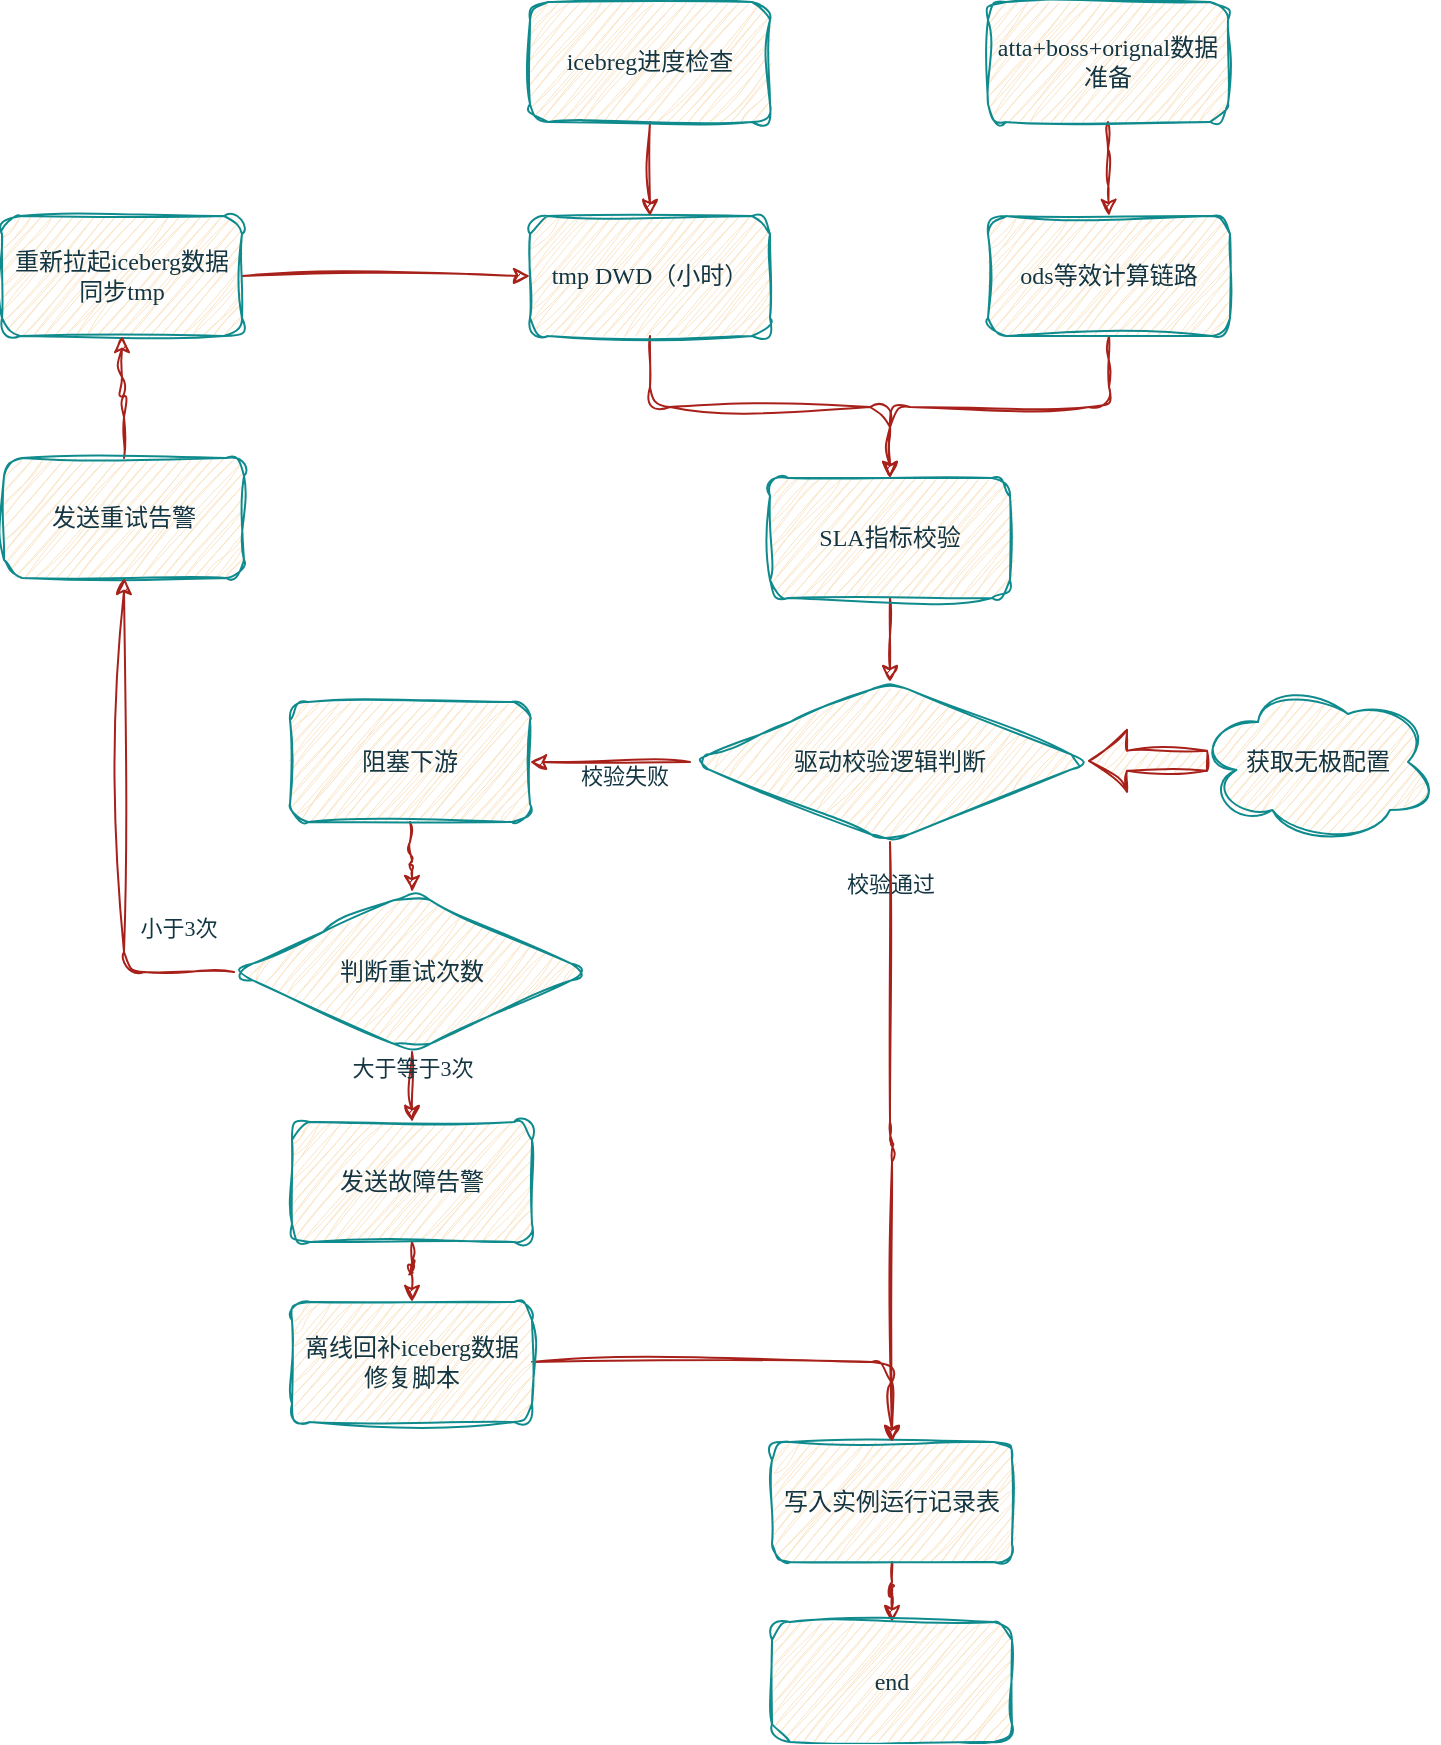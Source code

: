 <mxfile version="20.7.3" type="device"><diagram id="PUG0FemqL0t_Jr0egZtF" name="第 1 页"><mxGraphModel dx="1306" dy="819" grid="1" gridSize="10" guides="1" tooltips="1" connect="1" arrows="1" fold="1" page="1" pageScale="1" pageWidth="827" pageHeight="1169" background="#ffffff" math="0" shadow="0"><root><mxCell id="0"/><mxCell id="1" parent="0"/><mxCell id="Zbrj25DI9W243Vsc2-2T-77" value="" style="edgeStyle=orthogonalEdgeStyle;rounded=1;orthogonalLoop=1;jettySize=auto;html=1;fontFamily=Comic Sans MS;fontColor=default;labelBackgroundColor=none;labelBorderColor=none;sketch=1;curveFitting=1;jiggle=2;strokeColor=#A8201A;" parent="1" source="Zbrj25DI9W243Vsc2-2T-3" target="Zbrj25DI9W243Vsc2-2T-76" edge="1"><mxGeometry relative="1" as="geometry"/></mxCell><mxCell id="Zbrj25DI9W243Vsc2-2T-3" value="tmp DWD（小时）" style="rounded=1;whiteSpace=wrap;html=1;fontFamily=Comic Sans MS;labelBackgroundColor=none;labelBorderColor=none;sketch=1;curveFitting=1;jiggle=2;fillColor=#FAE5C7;strokeColor=#0F8B8D;fontColor=#143642;" parent="1" vertex="1"><mxGeometry x="326" y="207" width="120" height="60" as="geometry"/></mxCell><mxCell id="Zbrj25DI9W243Vsc2-2T-10" value="" style="edgeStyle=orthogonalEdgeStyle;rounded=1;orthogonalLoop=1;jettySize=auto;html=1;fontFamily=Comic Sans MS;fontColor=default;labelBackgroundColor=none;labelBorderColor=none;sketch=1;curveFitting=1;jiggle=2;strokeColor=#A8201A;" parent="1" source="Zbrj25DI9W243Vsc2-2T-7" target="Zbrj25DI9W243Vsc2-2T-9" edge="1"><mxGeometry relative="1" as="geometry"/></mxCell><mxCell id="Zbrj25DI9W243Vsc2-2T-11" value="校验通过" style="edgeLabel;html=1;align=center;verticalAlign=middle;resizable=0;points=[];rounded=1;fontFamily=Comic Sans MS;labelBackgroundColor=none;labelBorderColor=none;sketch=1;curveFitting=1;jiggle=2;fontColor=#143642;" parent="Zbrj25DI9W243Vsc2-2T-10" vertex="1" connectable="0"><mxGeometry x="-0.243" y="-1" relative="1" as="geometry"><mxPoint x="1" y="-93" as="offset"/></mxGeometry></mxCell><mxCell id="Zbrj25DI9W243Vsc2-2T-30" value="" style="edgeStyle=orthogonalEdgeStyle;rounded=1;orthogonalLoop=1;jettySize=auto;html=1;exitX=0;exitY=0.5;exitDx=0;exitDy=0;fontFamily=Comic Sans MS;fontColor=default;labelBackgroundColor=none;labelBorderColor=none;sketch=1;curveFitting=1;jiggle=2;strokeColor=#A8201A;" parent="1" source="Zbrj25DI9W243Vsc2-2T-7" target="Zbrj25DI9W243Vsc2-2T-27" edge="1"><mxGeometry relative="1" as="geometry"><mxPoint x="432" y="480" as="sourcePoint"/></mxGeometry></mxCell><mxCell id="Zbrj25DI9W243Vsc2-2T-41" value="校验失败" style="edgeLabel;html=1;align=center;verticalAlign=middle;resizable=0;points=[];rounded=1;fontFamily=Comic Sans MS;labelBackgroundColor=none;labelBorderColor=none;sketch=1;curveFitting=1;jiggle=2;fontColor=#143642;" parent="Zbrj25DI9W243Vsc2-2T-30" vertex="1" connectable="0"><mxGeometry x="-0.143" y="1" relative="1" as="geometry"><mxPoint x="1" y="6" as="offset"/></mxGeometry></mxCell><mxCell id="Zbrj25DI9W243Vsc2-2T-7" value="驱动校验逻辑判断" style="rhombus;whiteSpace=wrap;html=1;rounded=1;fontFamily=Comic Sans MS;labelBackgroundColor=none;labelBorderColor=none;sketch=1;curveFitting=1;jiggle=2;fillColor=#FAE5C7;strokeColor=#0F8B8D;fontColor=#143642;" parent="1" vertex="1"><mxGeometry x="406" y="440" width="200" height="80" as="geometry"/></mxCell><mxCell id="Zbrj25DI9W243Vsc2-2T-20" value="" style="edgeStyle=orthogonalEdgeStyle;rounded=1;orthogonalLoop=1;jettySize=auto;html=1;fontFamily=Comic Sans MS;fontColor=default;labelBackgroundColor=none;labelBorderColor=none;sketch=1;curveFitting=1;jiggle=2;strokeColor=#A8201A;" parent="1" source="Zbrj25DI9W243Vsc2-2T-9" target="Zbrj25DI9W243Vsc2-2T-18" edge="1"><mxGeometry relative="1" as="geometry"/></mxCell><mxCell id="Zbrj25DI9W243Vsc2-2T-9" value="写入实例运行记录表" style="rounded=1;whiteSpace=wrap;html=1;fontFamily=Comic Sans MS;labelBackgroundColor=none;labelBorderColor=none;sketch=1;curveFitting=1;jiggle=2;fillColor=#FAE5C7;strokeColor=#0F8B8D;fontColor=#143642;" parent="1" vertex="1"><mxGeometry x="447" y="820" width="120" height="60" as="geometry"/></mxCell><mxCell id="Zbrj25DI9W243Vsc2-2T-18" value="end" style="rounded=1;whiteSpace=wrap;html=1;fontFamily=Comic Sans MS;labelBackgroundColor=none;labelBorderColor=none;sketch=1;curveFitting=1;jiggle=2;fillColor=#FAE5C7;strokeColor=#0F8B8D;fontColor=#143642;" parent="1" vertex="1"><mxGeometry x="447" y="910" width="120" height="60" as="geometry"/></mxCell><mxCell id="Zbrj25DI9W243Vsc2-2T-48" style="edgeStyle=orthogonalEdgeStyle;rounded=1;orthogonalLoop=1;jettySize=auto;html=1;exitX=1;exitY=0.5;exitDx=0;exitDy=0;entryX=0.5;entryY=0;entryDx=0;entryDy=0;fontFamily=Comic Sans MS;fontColor=default;labelBackgroundColor=none;labelBorderColor=none;sketch=1;curveFitting=1;jiggle=2;strokeColor=#A8201A;" parent="1" source="Zbrj25DI9W243Vsc2-2T-22" target="Zbrj25DI9W243Vsc2-2T-9" edge="1"><mxGeometry relative="1" as="geometry"/></mxCell><mxCell id="Zbrj25DI9W243Vsc2-2T-22" value="离线回补iceberg数据修复脚本" style="rounded=1;whiteSpace=wrap;html=1;fontFamily=Comic Sans MS;labelBackgroundColor=none;labelBorderColor=none;sketch=1;curveFitting=1;jiggle=2;fillColor=#FAE5C7;strokeColor=#0F8B8D;fontColor=#143642;" parent="1" vertex="1"><mxGeometry x="207" y="750" width="120" height="60" as="geometry"/></mxCell><mxCell id="Zbrj25DI9W243Vsc2-2T-75" style="edgeStyle=orthogonalEdgeStyle;rounded=1;orthogonalLoop=1;jettySize=auto;html=1;exitX=0.5;exitY=1;exitDx=0;exitDy=0;fontFamily=Comic Sans MS;fontColor=default;labelBackgroundColor=none;labelBorderColor=none;sketch=1;curveFitting=1;jiggle=2;strokeColor=#A8201A;" parent="1" source="Zbrj25DI9W243Vsc2-2T-27" target="Zbrj25DI9W243Vsc2-2T-64" edge="1"><mxGeometry relative="1" as="geometry"><mxPoint x="360" y="540" as="targetPoint"/></mxGeometry></mxCell><mxCell id="Zbrj25DI9W243Vsc2-2T-27" value="阻塞下游" style="rounded=1;whiteSpace=wrap;html=1;fontFamily=Comic Sans MS;labelBackgroundColor=none;labelBorderColor=none;sketch=1;curveFitting=1;jiggle=2;fillColor=#FAE5C7;strokeColor=#0F8B8D;fontColor=#143642;" parent="1" vertex="1"><mxGeometry x="206" y="450" width="120" height="60" as="geometry"/></mxCell><mxCell id="Zbrj25DI9W243Vsc2-2T-36" style="edgeStyle=orthogonalEdgeStyle;rounded=1;orthogonalLoop=1;jettySize=auto;html=1;exitX=1;exitY=0.5;exitDx=0;exitDy=0;entryX=0;entryY=0.5;entryDx=0;entryDy=0;fontFamily=Comic Sans MS;fontColor=default;labelBackgroundColor=none;labelBorderColor=none;sketch=1;curveFitting=1;jiggle=2;strokeColor=#A8201A;" parent="1" source="Zbrj25DI9W243Vsc2-2T-28" target="Zbrj25DI9W243Vsc2-2T-3" edge="1"><mxGeometry relative="1" as="geometry"/></mxCell><mxCell id="Zbrj25DI9W243Vsc2-2T-28" value="重新拉起iceberg数据同步tmp" style="rounded=1;whiteSpace=wrap;html=1;fontFamily=Comic Sans MS;labelBackgroundColor=none;labelBorderColor=none;sketch=1;curveFitting=1;jiggle=2;fillColor=#FAE5C7;strokeColor=#0F8B8D;fontColor=#143642;" parent="1" vertex="1"><mxGeometry x="62" y="207" width="120" height="60" as="geometry"/></mxCell><mxCell id="Zbrj25DI9W243Vsc2-2T-57" value="" style="edgeStyle=orthogonalEdgeStyle;rounded=1;orthogonalLoop=1;jettySize=auto;html=1;fontFamily=Comic Sans MS;fontColor=default;labelBackgroundColor=none;labelBorderColor=none;sketch=1;curveFitting=1;jiggle=2;strokeColor=#A8201A;" parent="1" source="Zbrj25DI9W243Vsc2-2T-50" target="Zbrj25DI9W243Vsc2-2T-51" edge="1"><mxGeometry relative="1" as="geometry"/></mxCell><mxCell id="Zbrj25DI9W243Vsc2-2T-50" value="atta+boss+orignal数据准备" style="rounded=1;whiteSpace=wrap;html=1;fontFamily=Comic Sans MS;labelBackgroundColor=none;labelBorderColor=none;sketch=1;curveFitting=1;jiggle=2;fillColor=#FAE5C7;strokeColor=#0F8B8D;fontColor=#143642;" parent="1" vertex="1"><mxGeometry x="555" y="100" width="120" height="60" as="geometry"/></mxCell><mxCell id="Zbrj25DI9W243Vsc2-2T-78" style="edgeStyle=orthogonalEdgeStyle;rounded=1;orthogonalLoop=1;jettySize=auto;html=1;exitX=0.5;exitY=1;exitDx=0;exitDy=0;entryX=0.5;entryY=0;entryDx=0;entryDy=0;fontFamily=Comic Sans MS;fontColor=default;labelBackgroundColor=none;labelBorderColor=none;sketch=1;curveFitting=1;jiggle=2;strokeColor=#A8201A;" parent="1" source="Zbrj25DI9W243Vsc2-2T-51" target="Zbrj25DI9W243Vsc2-2T-76" edge="1"><mxGeometry relative="1" as="geometry"/></mxCell><mxCell id="Zbrj25DI9W243Vsc2-2T-51" value="ods等效计算链路" style="rounded=1;whiteSpace=wrap;html=1;fontFamily=Comic Sans MS;labelBackgroundColor=none;labelBorderColor=none;sketch=1;curveFitting=1;jiggle=2;fillColor=#FAE5C7;strokeColor=#0F8B8D;fontColor=#143642;" parent="1" vertex="1"><mxGeometry x="555" y="207" width="121" height="60" as="geometry"/></mxCell><mxCell id="Zbrj25DI9W243Vsc2-2T-56" value="" style="edgeStyle=orthogonalEdgeStyle;rounded=1;orthogonalLoop=1;jettySize=auto;html=1;fontFamily=Comic Sans MS;fontColor=default;labelBackgroundColor=none;labelBorderColor=none;sketch=1;curveFitting=1;jiggle=2;strokeColor=#A8201A;" parent="1" source="Zbrj25DI9W243Vsc2-2T-53" target="Zbrj25DI9W243Vsc2-2T-3" edge="1"><mxGeometry relative="1" as="geometry"/></mxCell><mxCell id="Zbrj25DI9W243Vsc2-2T-53" value="icebreg进度检查" style="rounded=1;whiteSpace=wrap;html=1;fontFamily=Comic Sans MS;labelBackgroundColor=none;labelBorderColor=none;sketch=1;curveFitting=1;jiggle=2;fillColor=#FAE5C7;strokeColor=#0F8B8D;fontColor=#143642;" parent="1" vertex="1"><mxGeometry x="326" y="100" width="120" height="60" as="geometry"/></mxCell><mxCell id="Zbrj25DI9W243Vsc2-2T-62" value="" style="edgeStyle=orthogonalEdgeStyle;rounded=1;orthogonalLoop=1;jettySize=auto;html=1;fontFamily=Comic Sans MS;fontColor=default;labelBackgroundColor=none;labelBorderColor=none;sketch=1;curveFitting=1;jiggle=2;strokeColor=#A8201A;" parent="1" source="Zbrj25DI9W243Vsc2-2T-60" target="Zbrj25DI9W243Vsc2-2T-28" edge="1"><mxGeometry relative="1" as="geometry"/></mxCell><mxCell id="Zbrj25DI9W243Vsc2-2T-60" value="发送重试告警" style="rounded=1;whiteSpace=wrap;html=1;fontFamily=Comic Sans MS;labelBackgroundColor=none;labelBorderColor=none;sketch=1;curveFitting=1;jiggle=2;fillColor=#FAE5C7;strokeColor=#0F8B8D;fontColor=#143642;" parent="1" vertex="1"><mxGeometry x="63" y="328" width="120" height="60" as="geometry"/></mxCell><mxCell id="Zbrj25DI9W243Vsc2-2T-68" style="edgeStyle=orthogonalEdgeStyle;rounded=1;orthogonalLoop=1;jettySize=auto;html=1;entryX=0.5;entryY=0;entryDx=0;entryDy=0;fontFamily=Comic Sans MS;fontColor=default;labelBackgroundColor=none;labelBorderColor=none;sketch=1;curveFitting=1;jiggle=2;strokeColor=#A8201A;" parent="1" source="Zbrj25DI9W243Vsc2-2T-63" target="Zbrj25DI9W243Vsc2-2T-22" edge="1"><mxGeometry relative="1" as="geometry"/></mxCell><mxCell id="Zbrj25DI9W243Vsc2-2T-63" value="发送故障告警" style="rounded=1;whiteSpace=wrap;html=1;fontFamily=Comic Sans MS;labelBackgroundColor=none;labelBorderColor=none;sketch=1;curveFitting=1;jiggle=2;fillColor=#FAE5C7;strokeColor=#0F8B8D;fontColor=#143642;" parent="1" vertex="1"><mxGeometry x="207" y="660" width="120" height="60" as="geometry"/></mxCell><mxCell id="Zbrj25DI9W243Vsc2-2T-66" style="edgeStyle=orthogonalEdgeStyle;rounded=1;orthogonalLoop=1;jettySize=auto;html=1;exitX=0.5;exitY=1;exitDx=0;exitDy=0;entryX=0.5;entryY=0;entryDx=0;entryDy=0;fontFamily=Comic Sans MS;fontColor=default;labelBackgroundColor=none;labelBorderColor=none;sketch=1;curveFitting=1;jiggle=2;strokeColor=#A8201A;" parent="1" source="Zbrj25DI9W243Vsc2-2T-64" target="Zbrj25DI9W243Vsc2-2T-63" edge="1"><mxGeometry relative="1" as="geometry"><mxPoint x="267" y="581" as="sourcePoint"/></mxGeometry></mxCell><mxCell id="Zbrj25DI9W243Vsc2-2T-67" value="大于等于3次" style="edgeLabel;html=1;align=center;verticalAlign=middle;resizable=0;points=[];rounded=1;fontFamily=Comic Sans MS;labelBackgroundColor=none;labelBorderColor=none;sketch=1;curveFitting=1;jiggle=2;fontColor=#143642;" parent="Zbrj25DI9W243Vsc2-2T-66" vertex="1" connectable="0"><mxGeometry x="-0.391" y="-2" relative="1" as="geometry"><mxPoint x="2" y="-3" as="offset"/></mxGeometry></mxCell><mxCell id="Zbrj25DI9W243Vsc2-2T-70" style="edgeStyle=orthogonalEdgeStyle;rounded=1;orthogonalLoop=1;jettySize=auto;html=1;exitX=0;exitY=0.5;exitDx=0;exitDy=0;fontFamily=Comic Sans MS;fontColor=default;labelBackgroundColor=none;labelBorderColor=none;sketch=1;curveFitting=1;jiggle=2;strokeColor=#A8201A;" parent="1" source="Zbrj25DI9W243Vsc2-2T-64" target="Zbrj25DI9W243Vsc2-2T-60" edge="1"><mxGeometry relative="1" as="geometry"/></mxCell><mxCell id="Zbrj25DI9W243Vsc2-2T-74" value="小于3次" style="edgeLabel;html=1;align=center;verticalAlign=middle;resizable=0;points=[];rounded=1;fontFamily=Comic Sans MS;labelBackgroundColor=none;labelBorderColor=none;sketch=1;curveFitting=1;jiggle=2;fontColor=#143642;" parent="Zbrj25DI9W243Vsc2-2T-70" vertex="1" connectable="0"><mxGeometry x="-0.011" y="1" relative="1" as="geometry"><mxPoint x="28" y="47" as="offset"/></mxGeometry></mxCell><mxCell id="Zbrj25DI9W243Vsc2-2T-64" value="判断重试次数" style="rhombus;whiteSpace=wrap;html=1;rounded=1;fontFamily=Comic Sans MS;labelBackgroundColor=none;labelBorderColor=none;sketch=1;curveFitting=1;jiggle=2;fillColor=#FAE5C7;strokeColor=#0F8B8D;fontColor=#143642;" parent="1" vertex="1"><mxGeometry x="178" y="545" width="178" height="80" as="geometry"/></mxCell><mxCell id="Zbrj25DI9W243Vsc2-2T-79" value="" style="edgeStyle=orthogonalEdgeStyle;rounded=1;orthogonalLoop=1;jettySize=auto;html=1;fontFamily=Comic Sans MS;fontColor=default;labelBackgroundColor=none;labelBorderColor=none;sketch=1;curveFitting=1;jiggle=2;strokeColor=#A8201A;" parent="1" source="Zbrj25DI9W243Vsc2-2T-76" target="Zbrj25DI9W243Vsc2-2T-7" edge="1"><mxGeometry relative="1" as="geometry"><mxPoint x="506" y="440" as="targetPoint"/></mxGeometry></mxCell><mxCell id="Zbrj25DI9W243Vsc2-2T-76" value="SLA指标校验" style="rounded=1;whiteSpace=wrap;html=1;fontFamily=Comic Sans MS;labelBackgroundColor=none;labelBorderColor=none;sketch=1;curveFitting=1;jiggle=2;fillColor=#FAE5C7;strokeColor=#0F8B8D;fontColor=#143642;" parent="1" vertex="1"><mxGeometry x="446" y="338" width="120" height="60" as="geometry"/></mxCell><mxCell id="LOhxcx6kGgCgYLG8BZD--2" value="&lt;span style=&quot;color: rgb(20, 54, 66); font-family: &amp;quot;Comic Sans MS&amp;quot;;&quot;&gt;获取无极配置&lt;/span&gt;" style="ellipse;shape=cloud;whiteSpace=wrap;html=1;labelBackgroundColor=none;sketch=1;curveFitting=1;jiggle=2;rounded=1;fillColor=#FAE5C7;strokeColor=#0F8B8D;fontColor=#143642;" parent="1" vertex="1"><mxGeometry x="660" y="440" width="120" height="80" as="geometry"/></mxCell><mxCell id="LOhxcx6kGgCgYLG8BZD--5" value="" style="shape=flexArrow;endArrow=classic;html=1;rounded=0;shadow=0;sketch=1;hachureGap=4;jiggle=2;curveFitting=1;strokeColor=#A8201A;fontFamily=Architects Daughter;fontSource=https%3A%2F%2Ffonts.googleapis.com%2Fcss%3Ffamily%3DArchitects%2BDaughter;fontSize=16;fontColor=#143642;fillColor=#FAE5C7;" parent="1" edge="1"><mxGeometry width="50" height="50" relative="1" as="geometry"><mxPoint x="665" y="479.41" as="sourcePoint"/><mxPoint x="605" y="479.41" as="targetPoint"/></mxGeometry></mxCell></root></mxGraphModel></diagram></mxfile>